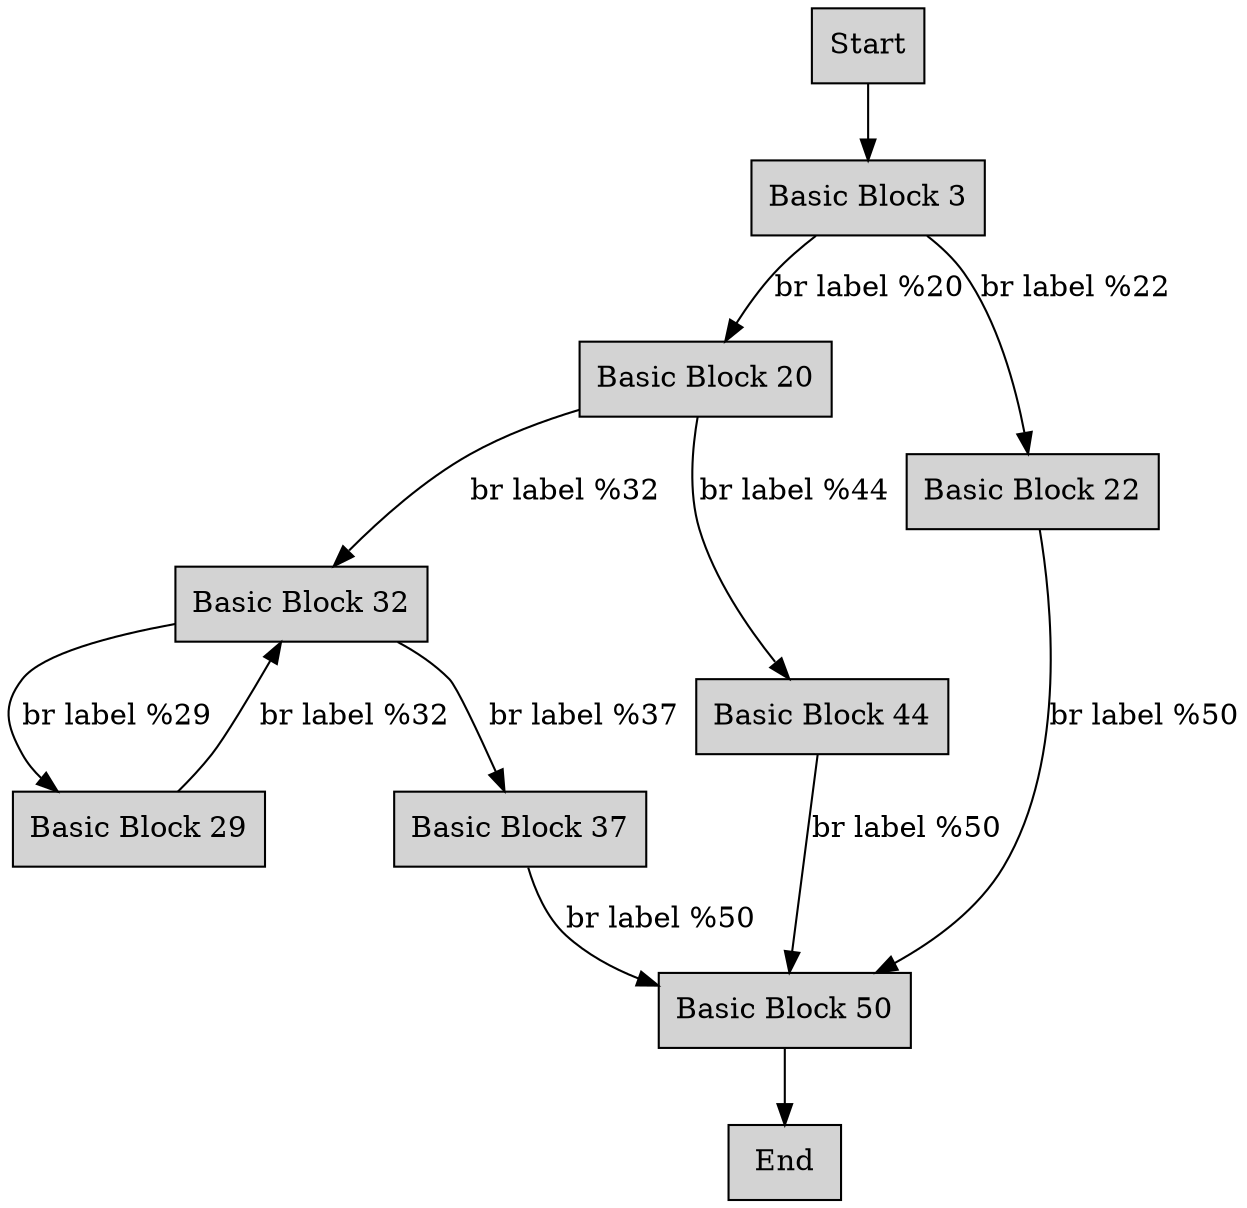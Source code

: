 digraph CFG {
    node [shape=box, style=filled];
    
    start [label="Start"];
    block3 [label="Basic Block 3"];
    block20 [label="Basic Block 20"];
    block22 [label="Basic Block 22"];
    block29 [label="Basic Block 29"];
    block32 [label="Basic Block 32"];
    block37 [label="Basic Block 37"];
    block44 [label="Basic Block 44"];
    block50 [label="Basic Block 50"];
    end [label="End"];
    
    start -> block3;
    block3 -> block22 [label="br label %22"];
    block3 -> block20 [label="br label %20"];
    
    block20 -> block44 [label="br label %44"];
    block20 -> block32 [label="br label %32"];
    
    block22 -> block50 [label="br label %50"];
    
    block32 -> block29 [label="br label %29"];
    block32 -> block37 [label="br label %37"];
    
    block29 -> block32 [label="br label %32"];
    
    block37 -> block50 [label="br label %50"];
    
    block44 -> block50 [label="br label %50"];
    
    block50 -> end;
}